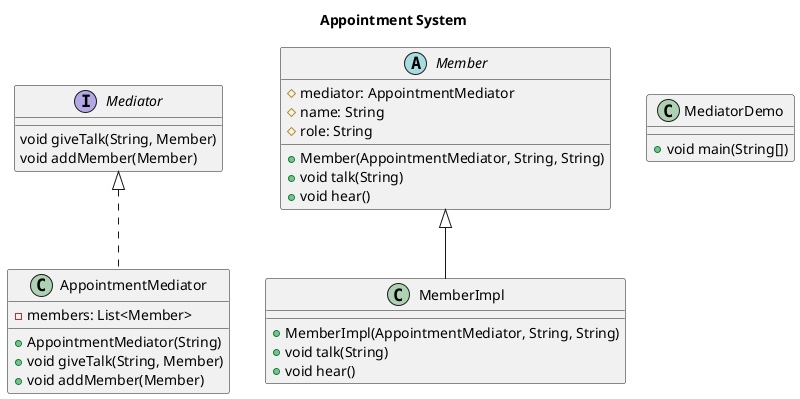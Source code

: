 @startuml CD

title "Appointment System"

interface Mediator {
	void giveTalk(String, Member)
	void addMember(Member)
}

class AppointmentMediator {
	- members: List<Member>
	+ AppointmentMediator(String)
	+ void giveTalk(String, Member)
	+ void addMember(Member)
}

abstract Member {
	# mediator: AppointmentMediator
	# name: String
	# role: String
	+ Member(AppointmentMediator, String, String)
	+ void talk(String)
	+ void hear()
}

class MemberImpl {
	+ MemberImpl(AppointmentMediator, String, String)
	+ void talk(String)
	+ void hear()
}

class MediatorDemo {
	+ void main(String[])
}

Mediator <|.. AppointmentMediator
Member <|-- MemberImpl

@enduml
